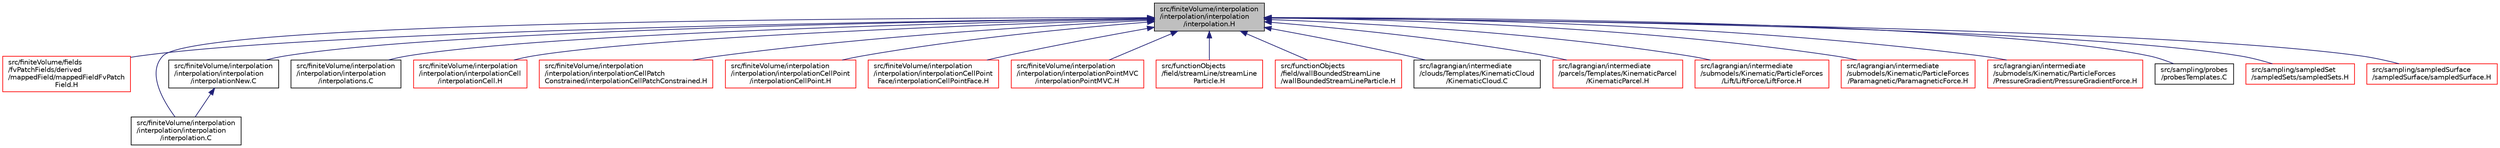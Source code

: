 digraph "src/finiteVolume/interpolation/interpolation/interpolation/interpolation.H"
{
  bgcolor="transparent";
  edge [fontname="Helvetica",fontsize="10",labelfontname="Helvetica",labelfontsize="10"];
  node [fontname="Helvetica",fontsize="10",shape=record];
  Node313 [label="src/finiteVolume/interpolation\l/interpolation/interpolation\l/interpolation.H",height=0.2,width=0.4,color="black", fillcolor="grey75", style="filled", fontcolor="black"];
  Node313 -> Node314 [dir="back",color="midnightblue",fontsize="10",style="solid",fontname="Helvetica"];
  Node314 [label="src/finiteVolume/fields\l/fvPatchFields/derived\l/mappedField/mappedFieldFvPatch\lField.H",height=0.2,width=0.4,color="red",URL="$a02168.html"];
  Node313 -> Node320 [dir="back",color="midnightblue",fontsize="10",style="solid",fontname="Helvetica"];
  Node320 [label="src/finiteVolume/interpolation\l/interpolation/interpolation\l/interpolation.C",height=0.2,width=0.4,color="black",URL="$a03950.html"];
  Node313 -> Node321 [dir="back",color="midnightblue",fontsize="10",style="solid",fontname="Helvetica"];
  Node321 [label="src/finiteVolume/interpolation\l/interpolation/interpolation\l/interpolationNew.C",height=0.2,width=0.4,color="black",URL="$a03956.html"];
  Node321 -> Node320 [dir="back",color="midnightblue",fontsize="10",style="solid",fontname="Helvetica"];
  Node313 -> Node322 [dir="back",color="midnightblue",fontsize="10",style="solid",fontname="Helvetica"];
  Node322 [label="src/finiteVolume/interpolation\l/interpolation/interpolation\l/interpolations.C",height=0.2,width=0.4,color="black",URL="$a03959.html"];
  Node313 -> Node323 [dir="back",color="midnightblue",fontsize="10",style="solid",fontname="Helvetica"];
  Node323 [label="src/finiteVolume/interpolation\l/interpolation/interpolationCell\l/interpolationCell.H",height=0.2,width=0.4,color="red",URL="$a03965.html"];
  Node313 -> Node327 [dir="back",color="midnightblue",fontsize="10",style="solid",fontname="Helvetica"];
  Node327 [label="src/finiteVolume/interpolation\l/interpolation/interpolationCellPatch\lConstrained/interpolationCellPatchConstrained.H",height=0.2,width=0.4,color="red",URL="$a03974.html"];
  Node313 -> Node330 [dir="back",color="midnightblue",fontsize="10",style="solid",fontname="Helvetica"];
  Node330 [label="src/finiteVolume/interpolation\l/interpolation/interpolationCellPoint\l/interpolationCellPoint.H",height=0.2,width=0.4,color="red",URL="$a03989.html"];
  Node313 -> Node349 [dir="back",color="midnightblue",fontsize="10",style="solid",fontname="Helvetica"];
  Node349 [label="src/finiteVolume/interpolation\l/interpolation/interpolationCellPoint\lFace/interpolationCellPointFace.H",height=0.2,width=0.4,color="red",URL="$a04007.html"];
  Node313 -> Node352 [dir="back",color="midnightblue",fontsize="10",style="solid",fontname="Helvetica"];
  Node352 [label="src/finiteVolume/interpolation\l/interpolation/interpolationPointMVC\l/interpolationPointMVC.H",height=0.2,width=0.4,color="red",URL="$a04034.html"];
  Node313 -> Node355 [dir="back",color="midnightblue",fontsize="10",style="solid",fontname="Helvetica"];
  Node355 [label="src/functionObjects\l/field/streamLine/streamLine\lParticle.H",height=0.2,width=0.4,color="red",URL="$a04805.html"];
  Node313 -> Node359 [dir="back",color="midnightblue",fontsize="10",style="solid",fontname="Helvetica"];
  Node359 [label="src/functionObjects\l/field/wallBoundedStreamLine\l/wallBoundedStreamLineParticle.H",height=0.2,width=0.4,color="red",URL="$a04850.html"];
  Node313 -> Node363 [dir="back",color="midnightblue",fontsize="10",style="solid",fontname="Helvetica"];
  Node363 [label="src/lagrangian/intermediate\l/clouds/Templates/KinematicCloud\l/KinematicCloud.C",height=0.2,width=0.4,color="black",URL="$a05876.html"];
  Node313 -> Node364 [dir="back",color="midnightblue",fontsize="10",style="solid",fontname="Helvetica"];
  Node364 [label="src/lagrangian/intermediate\l/parcels/Templates/KinematicParcel\l/KinematicParcel.H",height=0.2,width=0.4,color="red",URL="$a06119.html"];
  Node313 -> Node408 [dir="back",color="midnightblue",fontsize="10",style="solid",fontname="Helvetica"];
  Node408 [label="src/lagrangian/intermediate\l/submodels/Kinematic/ParticleForces\l/Lift/LiftForce/LiftForce.H",height=0.2,width=0.4,color="red",URL="$a06539.html"];
  Node313 -> Node416 [dir="back",color="midnightblue",fontsize="10",style="solid",fontname="Helvetica"];
  Node416 [label="src/lagrangian/intermediate\l/submodels/Kinematic/ParticleForces\l/Paramagnetic/ParamagneticForce.H",height=0.2,width=0.4,color="red",URL="$a06569.html"];
  Node313 -> Node418 [dir="back",color="midnightblue",fontsize="10",style="solid",fontname="Helvetica"];
  Node418 [label="src/lagrangian/intermediate\l/submodels/Kinematic/ParticleForces\l/PressureGradient/PressureGradientForce.H",height=0.2,width=0.4,color="red",URL="$a06590.html"];
  Node313 -> Node422 [dir="back",color="midnightblue",fontsize="10",style="solid",fontname="Helvetica"];
  Node422 [label="src/sampling/probes\l/probesTemplates.C",height=0.2,width=0.4,color="black",URL="$a14960.html"];
  Node313 -> Node423 [dir="back",color="midnightblue",fontsize="10",style="solid",fontname="Helvetica"];
  Node423 [label="src/sampling/sampledSet\l/sampledSets/sampledSets.H",height=0.2,width=0.4,color="red",URL="$a15029.html"];
  Node313 -> Node428 [dir="back",color="midnightblue",fontsize="10",style="solid",fontname="Helvetica"];
  Node428 [label="src/sampling/sampledSurface\l/sampledSurface/sampledSurface.H",height=0.2,width=0.4,color="red",URL="$a15134.html"];
}
